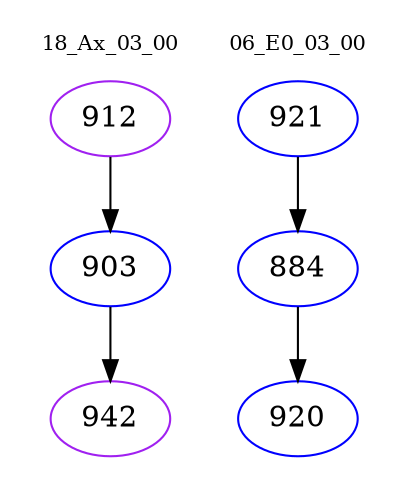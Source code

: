digraph{
subgraph cluster_0 {
color = white
label = "18_Ax_03_00";
fontsize=10;
T0_912 [label="912", color="purple"]
T0_912 -> T0_903 [color="black"]
T0_903 [label="903", color="blue"]
T0_903 -> T0_942 [color="black"]
T0_942 [label="942", color="purple"]
}
subgraph cluster_1 {
color = white
label = "06_E0_03_00";
fontsize=10;
T1_921 [label="921", color="blue"]
T1_921 -> T1_884 [color="black"]
T1_884 [label="884", color="blue"]
T1_884 -> T1_920 [color="black"]
T1_920 [label="920", color="blue"]
}
}
